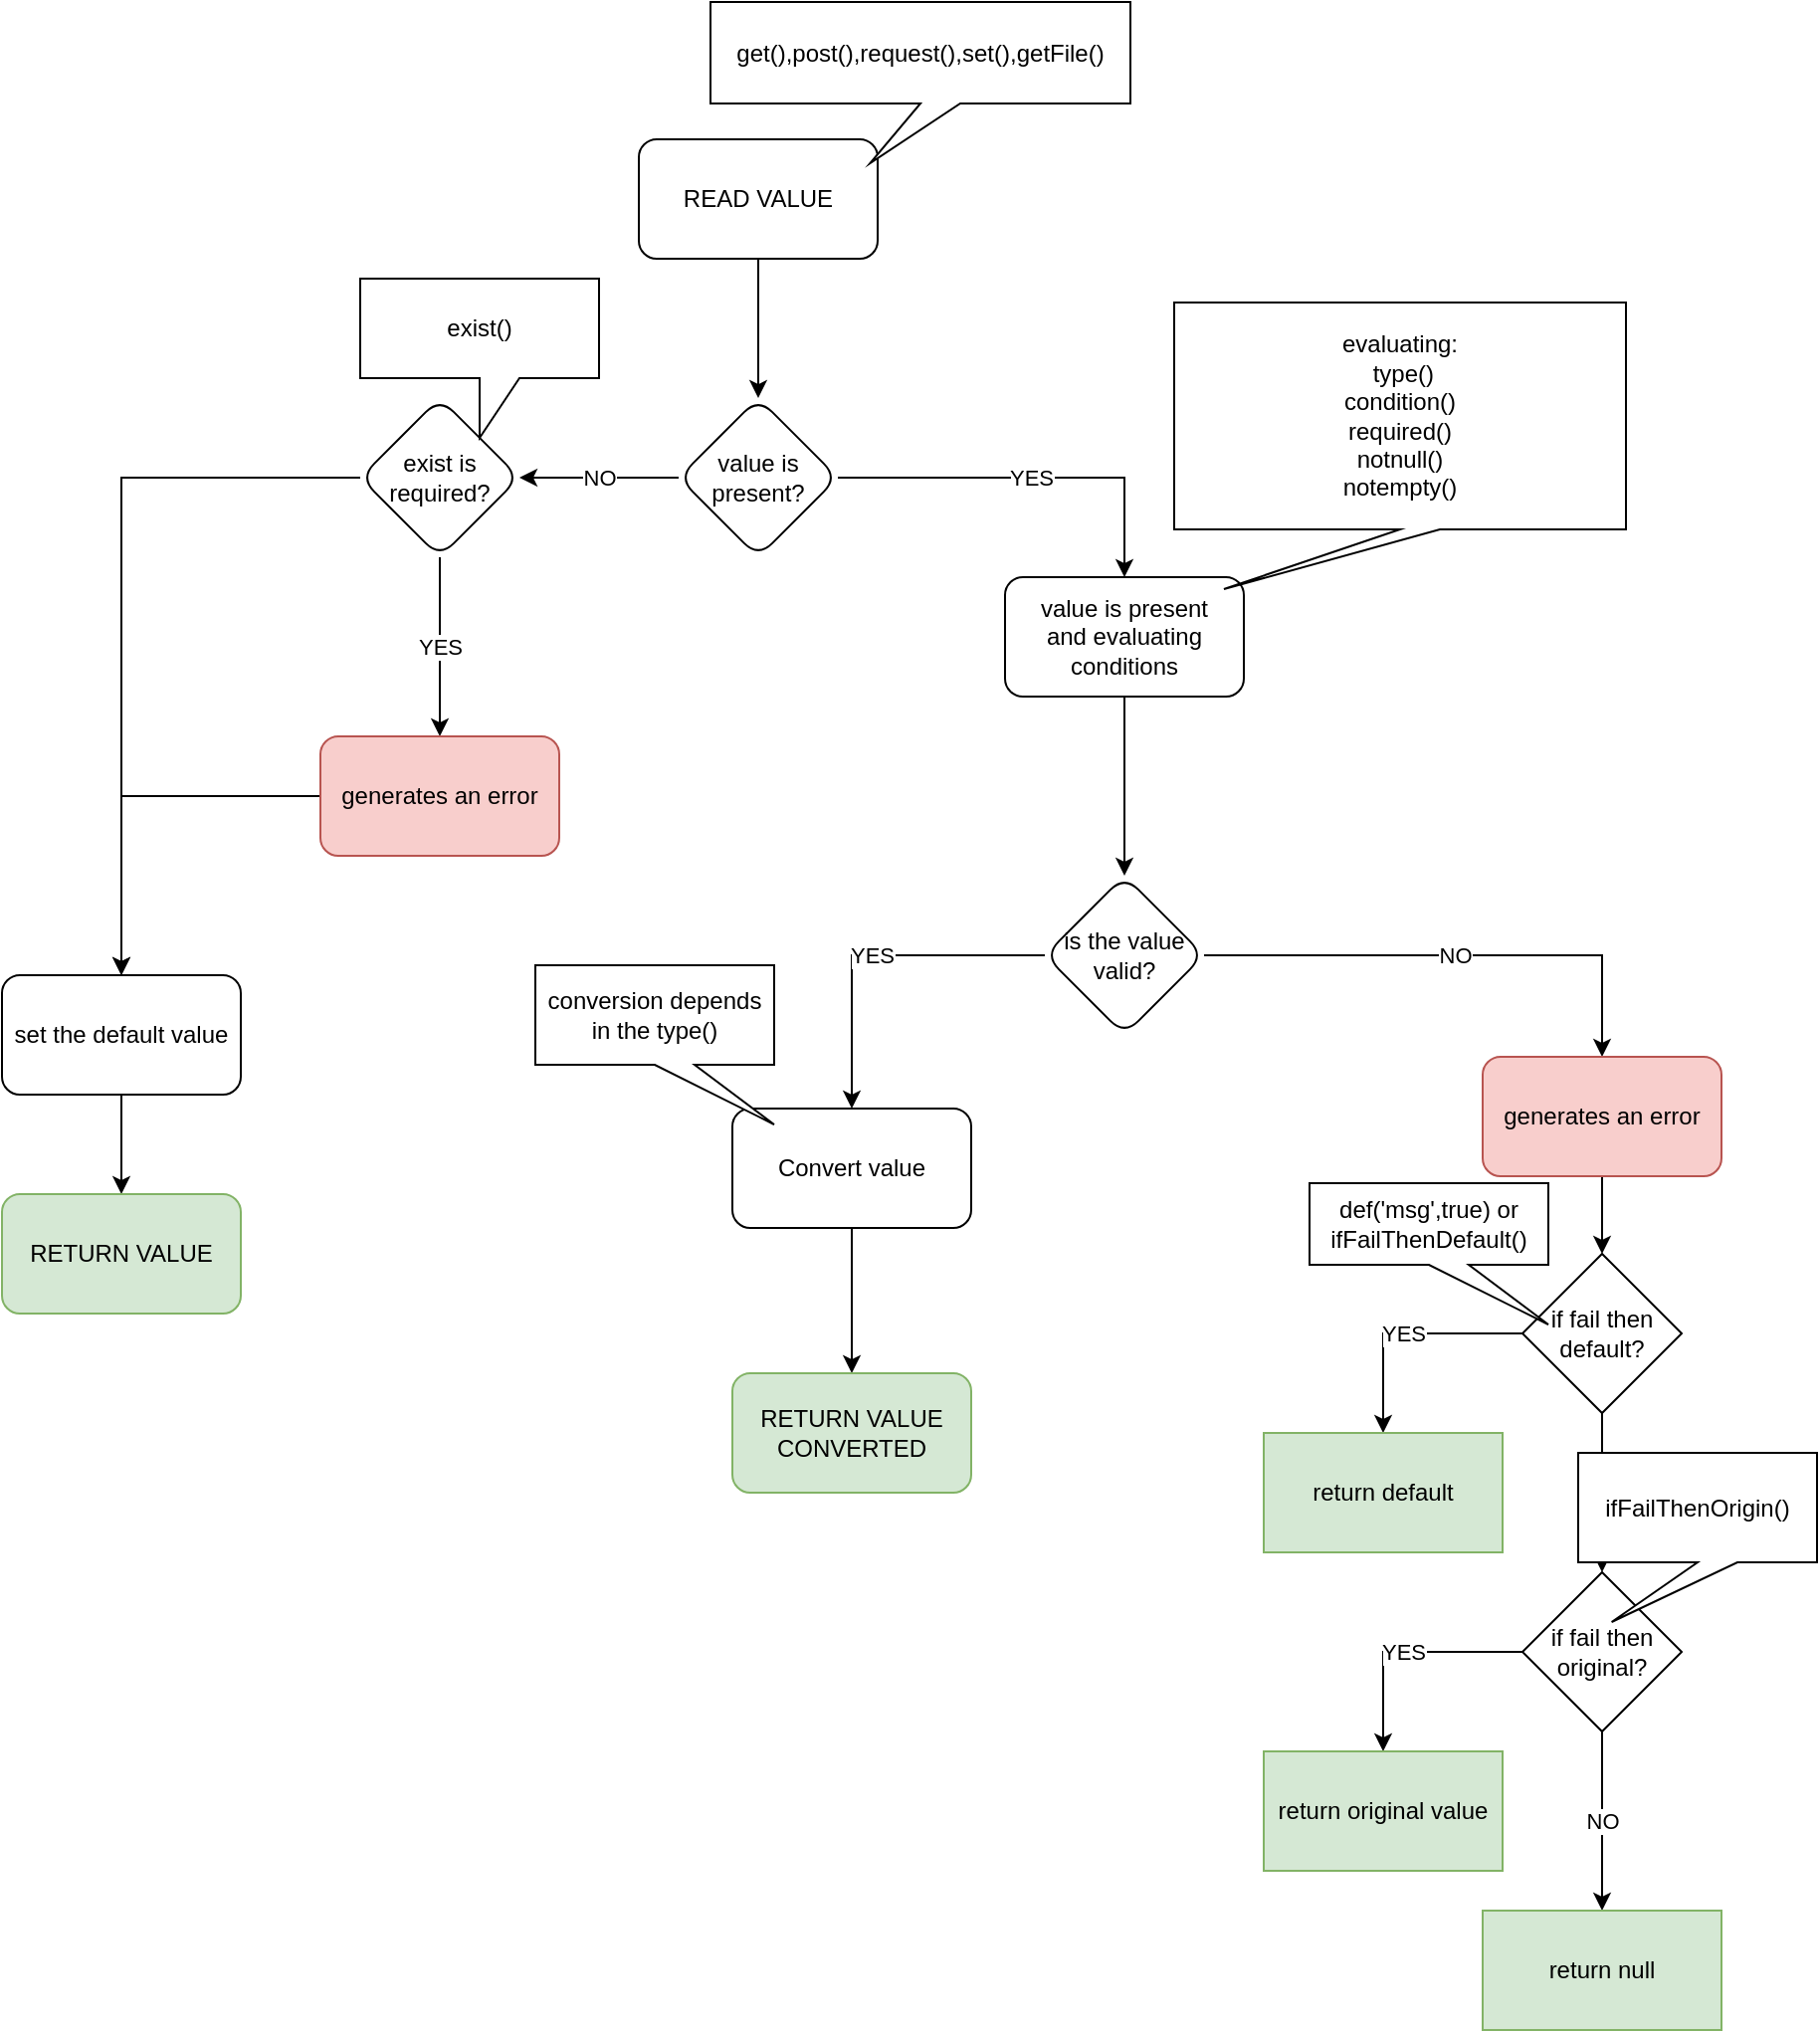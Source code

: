 <mxfile version="16.5.1" type="device"><diagram id="e-3FSB8PMALqLOEqIBXF" name="Página-2"><mxGraphModel dx="1389" dy="1018" grid="0" gridSize="10" guides="1" tooltips="1" connect="1" arrows="1" fold="1" page="0" pageScale="1" pageWidth="827" pageHeight="1169" math="0" shadow="0"><root><mxCell id="usAj1_Spy5ZEeS7TIAOu-0"/><mxCell id="usAj1_Spy5ZEeS7TIAOu-1" parent="usAj1_Spy5ZEeS7TIAOu-0"/><mxCell id="usAj1_Spy5ZEeS7TIAOu-4" value="" style="edgeStyle=orthogonalEdgeStyle;rounded=0;orthogonalLoop=1;jettySize=auto;html=1;" parent="usAj1_Spy5ZEeS7TIAOu-1" source="usAj1_Spy5ZEeS7TIAOu-2" target="usAj1_Spy5ZEeS7TIAOu-3" edge="1"><mxGeometry relative="1" as="geometry"/></mxCell><mxCell id="usAj1_Spy5ZEeS7TIAOu-2" value="READ VALUE" style="rounded=1;whiteSpace=wrap;html=1;" parent="usAj1_Spy5ZEeS7TIAOu-1" vertex="1"><mxGeometry x="250" y="30" width="120" height="60" as="geometry"/></mxCell><mxCell id="usAj1_Spy5ZEeS7TIAOu-6" value="NO" style="edgeStyle=orthogonalEdgeStyle;rounded=0;orthogonalLoop=1;jettySize=auto;html=1;" parent="usAj1_Spy5ZEeS7TIAOu-1" source="usAj1_Spy5ZEeS7TIAOu-3" target="usAj1_Spy5ZEeS7TIAOu-5" edge="1"><mxGeometry relative="1" as="geometry"/></mxCell><mxCell id="usAj1_Spy5ZEeS7TIAOu-8" value="YES" style="edgeStyle=orthogonalEdgeStyle;rounded=0;orthogonalLoop=1;jettySize=auto;html=1;" parent="usAj1_Spy5ZEeS7TIAOu-1" source="usAj1_Spy5ZEeS7TIAOu-3" target="c_xrUDqy3SG70RzFepXG-2" edge="1"><mxGeometry relative="1" as="geometry"><mxPoint x="310" y="320" as="targetPoint"/></mxGeometry></mxCell><mxCell id="usAj1_Spy5ZEeS7TIAOu-3" value="value is present?" style="rhombus;whiteSpace=wrap;html=1;rounded=1;" parent="usAj1_Spy5ZEeS7TIAOu-1" vertex="1"><mxGeometry x="270" y="160" width="80" height="80" as="geometry"/></mxCell><mxCell id="usAj1_Spy5ZEeS7TIAOu-10" value="YES" style="edgeStyle=orthogonalEdgeStyle;rounded=0;orthogonalLoop=1;jettySize=auto;html=1;" parent="usAj1_Spy5ZEeS7TIAOu-1" source="usAj1_Spy5ZEeS7TIAOu-5" target="usAj1_Spy5ZEeS7TIAOu-9" edge="1"><mxGeometry relative="1" as="geometry"/></mxCell><mxCell id="usAj1_Spy5ZEeS7TIAOu-12" value="" style="edgeStyle=orthogonalEdgeStyle;rounded=0;orthogonalLoop=1;jettySize=auto;html=1;" parent="usAj1_Spy5ZEeS7TIAOu-1" source="usAj1_Spy5ZEeS7TIAOu-5" target="usAj1_Spy5ZEeS7TIAOu-11" edge="1"><mxGeometry relative="1" as="geometry"/></mxCell><mxCell id="usAj1_Spy5ZEeS7TIAOu-5" value="exist is required?" style="rhombus;whiteSpace=wrap;html=1;rounded=1;" parent="usAj1_Spy5ZEeS7TIAOu-1" vertex="1"><mxGeometry x="110" y="160" width="80" height="80" as="geometry"/></mxCell><mxCell id="c_xrUDqy3SG70RzFepXG-1" value="" style="edgeStyle=orthogonalEdgeStyle;rounded=0;orthogonalLoop=1;jettySize=auto;html=1;" edge="1" parent="usAj1_Spy5ZEeS7TIAOu-1" source="c_xrUDqy3SG70RzFepXG-2" target="c_xrUDqy3SG70RzFepXG-0"><mxGeometry relative="1" as="geometry"><mxPoint x="310" y="400" as="sourcePoint"/></mxGeometry></mxCell><mxCell id="usAj1_Spy5ZEeS7TIAOu-13" style="edgeStyle=orthogonalEdgeStyle;rounded=0;orthogonalLoop=1;jettySize=auto;html=1;" parent="usAj1_Spy5ZEeS7TIAOu-1" source="usAj1_Spy5ZEeS7TIAOu-9" target="usAj1_Spy5ZEeS7TIAOu-11" edge="1"><mxGeometry relative="1" as="geometry"/></mxCell><mxCell id="usAj1_Spy5ZEeS7TIAOu-9" value="generates an error" style="whiteSpace=wrap;html=1;rounded=1;align=center;fillColor=#f8cecc;strokeColor=#b85450;" parent="usAj1_Spy5ZEeS7TIAOu-1" vertex="1"><mxGeometry x="90" y="330" width="120" height="60" as="geometry"/></mxCell><mxCell id="c_xrUDqy3SG70RzFepXG-9" style="edgeStyle=orthogonalEdgeStyle;rounded=0;orthogonalLoop=1;jettySize=auto;html=1;" edge="1" parent="usAj1_Spy5ZEeS7TIAOu-1" source="usAj1_Spy5ZEeS7TIAOu-11" target="c_xrUDqy3SG70RzFepXG-8"><mxGeometry relative="1" as="geometry"/></mxCell><mxCell id="usAj1_Spy5ZEeS7TIAOu-11" value="set the default value" style="whiteSpace=wrap;html=1;rounded=1;" parent="usAj1_Spy5ZEeS7TIAOu-1" vertex="1"><mxGeometry x="-70" y="450" width="120" height="60" as="geometry"/></mxCell><mxCell id="c_xrUDqy3SG70RzFepXG-4" value="NO" style="edgeStyle=orthogonalEdgeStyle;rounded=0;orthogonalLoop=1;jettySize=auto;html=1;" edge="1" parent="usAj1_Spy5ZEeS7TIAOu-1" source="c_xrUDqy3SG70RzFepXG-0" target="c_xrUDqy3SG70RzFepXG-3"><mxGeometry relative="1" as="geometry"/></mxCell><mxCell id="c_xrUDqy3SG70RzFepXG-6" value="YES" style="edgeStyle=orthogonalEdgeStyle;rounded=0;orthogonalLoop=1;jettySize=auto;html=1;entryX=0.5;entryY=0;entryDx=0;entryDy=0;" edge="1" parent="usAj1_Spy5ZEeS7TIAOu-1" source="c_xrUDqy3SG70RzFepXG-0" target="c_xrUDqy3SG70RzFepXG-10"><mxGeometry relative="1" as="geometry"><mxPoint x="494" y="650.0" as="targetPoint"/></mxGeometry></mxCell><mxCell id="c_xrUDqy3SG70RzFepXG-0" value="is the value valid?" style="rhombus;whiteSpace=wrap;html=1;rounded=1;" vertex="1" parent="usAj1_Spy5ZEeS7TIAOu-1"><mxGeometry x="454" y="400" width="80" height="80" as="geometry"/></mxCell><mxCell id="c_xrUDqy3SG70RzFepXG-2" value="value is present&lt;br&gt;and evaluating conditions" style="rounded=1;whiteSpace=wrap;html=1;" vertex="1" parent="usAj1_Spy5ZEeS7TIAOu-1"><mxGeometry x="434" y="250" width="120" height="60" as="geometry"/></mxCell><mxCell id="c_xrUDqy3SG70RzFepXG-15" style="edgeStyle=orthogonalEdgeStyle;rounded=0;orthogonalLoop=1;jettySize=auto;html=1;" edge="1" parent="usAj1_Spy5ZEeS7TIAOu-1" source="c_xrUDqy3SG70RzFepXG-3" target="c_xrUDqy3SG70RzFepXG-14"><mxGeometry relative="1" as="geometry"/></mxCell><mxCell id="c_xrUDqy3SG70RzFepXG-3" value="generates an error" style="whiteSpace=wrap;html=1;rounded=1;fillColor=#f8cecc;strokeColor=#b85450;" vertex="1" parent="usAj1_Spy5ZEeS7TIAOu-1"><mxGeometry x="674" y="491" width="120" height="60" as="geometry"/></mxCell><mxCell id="c_xrUDqy3SG70RzFepXG-8" value="RETURN VALUE" style="rounded=1;whiteSpace=wrap;html=1;fillColor=#d5e8d4;strokeColor=#82b366;" vertex="1" parent="usAj1_Spy5ZEeS7TIAOu-1"><mxGeometry x="-70" y="560" width="120" height="60" as="geometry"/></mxCell><mxCell id="c_xrUDqy3SG70RzFepXG-13" value="" style="edgeStyle=orthogonalEdgeStyle;rounded=0;orthogonalLoop=1;jettySize=auto;html=1;" edge="1" parent="usAj1_Spy5ZEeS7TIAOu-1" source="c_xrUDqy3SG70RzFepXG-10" target="c_xrUDqy3SG70RzFepXG-12"><mxGeometry relative="1" as="geometry"/></mxCell><mxCell id="c_xrUDqy3SG70RzFepXG-10" value="Convert value" style="whiteSpace=wrap;html=1;rounded=1;" vertex="1" parent="usAj1_Spy5ZEeS7TIAOu-1"><mxGeometry x="297" y="517" width="120" height="60" as="geometry"/></mxCell><mxCell id="c_xrUDqy3SG70RzFepXG-12" value="RETURN VALUE CONVERTED" style="whiteSpace=wrap;html=1;rounded=1;fillColor=#d5e8d4;strokeColor=#82b366;" vertex="1" parent="usAj1_Spy5ZEeS7TIAOu-1"><mxGeometry x="297" y="650" width="120" height="60" as="geometry"/></mxCell><mxCell id="c_xrUDqy3SG70RzFepXG-17" value="YES" style="edgeStyle=orthogonalEdgeStyle;rounded=0;orthogonalLoop=1;jettySize=auto;html=1;" edge="1" parent="usAj1_Spy5ZEeS7TIAOu-1" source="c_xrUDqy3SG70RzFepXG-14" target="c_xrUDqy3SG70RzFepXG-16"><mxGeometry relative="1" as="geometry"/></mxCell><mxCell id="c_xrUDqy3SG70RzFepXG-19" value="NO" style="edgeStyle=orthogonalEdgeStyle;rounded=0;orthogonalLoop=1;jettySize=auto;html=1;" edge="1" parent="usAj1_Spy5ZEeS7TIAOu-1" source="c_xrUDqy3SG70RzFepXG-14" target="c_xrUDqy3SG70RzFepXG-18"><mxGeometry relative="1" as="geometry"/></mxCell><mxCell id="c_xrUDqy3SG70RzFepXG-14" value="if fail then default?" style="rhombus;whiteSpace=wrap;html=1;" vertex="1" parent="usAj1_Spy5ZEeS7TIAOu-1"><mxGeometry x="694" y="590" width="80" height="80" as="geometry"/></mxCell><mxCell id="c_xrUDqy3SG70RzFepXG-16" value="return default" style="whiteSpace=wrap;html=1;fillColor=#d5e8d4;strokeColor=#82b366;" vertex="1" parent="usAj1_Spy5ZEeS7TIAOu-1"><mxGeometry x="564" y="680" width="120" height="60" as="geometry"/></mxCell><mxCell id="c_xrUDqy3SG70RzFepXG-21" value="YES" style="edgeStyle=orthogonalEdgeStyle;rounded=0;orthogonalLoop=1;jettySize=auto;html=1;" edge="1" parent="usAj1_Spy5ZEeS7TIAOu-1" source="c_xrUDqy3SG70RzFepXG-18" target="c_xrUDqy3SG70RzFepXG-20"><mxGeometry relative="1" as="geometry"/></mxCell><mxCell id="c_xrUDqy3SG70RzFepXG-23" value="NO" style="edgeStyle=orthogonalEdgeStyle;rounded=0;orthogonalLoop=1;jettySize=auto;html=1;" edge="1" parent="usAj1_Spy5ZEeS7TIAOu-1" source="c_xrUDqy3SG70RzFepXG-18" target="c_xrUDqy3SG70RzFepXG-22"><mxGeometry relative="1" as="geometry"/></mxCell><mxCell id="c_xrUDqy3SG70RzFepXG-18" value="if fail then original?" style="rhombus;whiteSpace=wrap;html=1;" vertex="1" parent="usAj1_Spy5ZEeS7TIAOu-1"><mxGeometry x="694" y="750" width="80" height="80" as="geometry"/></mxCell><mxCell id="c_xrUDqy3SG70RzFepXG-20" value="return original value" style="whiteSpace=wrap;html=1;fillColor=#d5e8d4;strokeColor=#82b366;" vertex="1" parent="usAj1_Spy5ZEeS7TIAOu-1"><mxGeometry x="564" y="840" width="120" height="60" as="geometry"/></mxCell><mxCell id="c_xrUDqy3SG70RzFepXG-22" value="return null" style="whiteSpace=wrap;html=1;fillColor=#d5e8d4;strokeColor=#82b366;" vertex="1" parent="usAj1_Spy5ZEeS7TIAOu-1"><mxGeometry x="674" y="920" width="120" height="60" as="geometry"/></mxCell><mxCell id="ijfjh3ZlWaF1zjK9zM1a-1" value="exist()" style="shape=callout;whiteSpace=wrap;html=1;perimeter=calloutPerimeter;" vertex="1" parent="usAj1_Spy5ZEeS7TIAOu-1"><mxGeometry x="110" y="100" width="120" height="80" as="geometry"/></mxCell><mxCell id="ijfjh3ZlWaF1zjK9zM1a-2" value="get(),post(),request(),set(),getFile()" style="shape=callout;whiteSpace=wrap;html=1;perimeter=calloutPerimeter;position2=0.38;" vertex="1" parent="usAj1_Spy5ZEeS7TIAOu-1"><mxGeometry x="286" y="-39" width="211" height="81" as="geometry"/></mxCell><mxCell id="ijfjh3ZlWaF1zjK9zM1a-3" value="evaluating:&lt;br&gt;&amp;nbsp;type() &lt;br&gt;condition()&lt;br&gt;required()&lt;br&gt;notnull()&lt;br&gt;notempty()" style="shape=callout;whiteSpace=wrap;html=1;perimeter=calloutPerimeter;position2=0.11;" vertex="1" parent="usAj1_Spy5ZEeS7TIAOu-1"><mxGeometry x="519" y="112" width="227" height="144" as="geometry"/></mxCell><mxCell id="ijfjh3ZlWaF1zjK9zM1a-4" value="conversion depends in the type()" style="shape=callout;whiteSpace=wrap;html=1;perimeter=calloutPerimeter;position2=1;" vertex="1" parent="usAj1_Spy5ZEeS7TIAOu-1"><mxGeometry x="198" y="445" width="120" height="80" as="geometry"/></mxCell><mxCell id="ijfjh3ZlWaF1zjK9zM1a-5" value="def('msg',true) or&lt;br&gt;ifFailThenDefault()" style="shape=callout;whiteSpace=wrap;html=1;perimeter=calloutPerimeter;position2=1;" vertex="1" parent="usAj1_Spy5ZEeS7TIAOu-1"><mxGeometry x="587" y="554.5" width="120" height="71" as="geometry"/></mxCell><mxCell id="ijfjh3ZlWaF1zjK9zM1a-6" value="ifFailThenOrigin()" style="shape=callout;whiteSpace=wrap;html=1;perimeter=calloutPerimeter;position2=0.14;" vertex="1" parent="usAj1_Spy5ZEeS7TIAOu-1"><mxGeometry x="722" y="690" width="120" height="85" as="geometry"/></mxCell></root></mxGraphModel></diagram></mxfile>